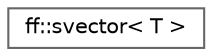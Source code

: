 digraph "类继承关系图"
{
 // LATEX_PDF_SIZE
  bgcolor="transparent";
  edge [fontname=Helvetica,fontsize=10,labelfontname=Helvetica,labelfontsize=10];
  node [fontname=Helvetica,fontsize=10,shape=box,height=0.2,width=0.4];
  rankdir="LR";
  Node0 [id="Node000000",label="ff::svector\< T \>",height=0.2,width=0.4,color="grey40", fillcolor="white", style="filled",URL="$classff_1_1svector.html",tooltip="Simple yet efficient dynamic vector"];
}
